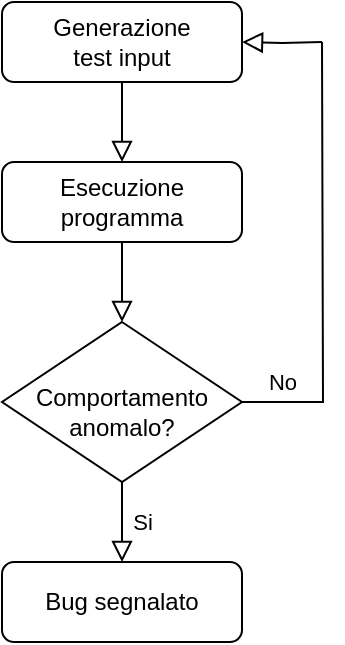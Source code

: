 <mxfile version="26.1.1" pages="3">
  <diagram id="C5RBs43oDa-KdzZeNtuy" name="Page-1">
    <mxGraphModel dx="768" dy="434" grid="1" gridSize="10" guides="1" tooltips="1" connect="1" arrows="1" fold="1" page="1" pageScale="1" pageWidth="827" pageHeight="1169" math="0" shadow="0">
      <root>
        <mxCell id="WIyWlLk6GJQsqaUBKTNV-0" />
        <mxCell id="WIyWlLk6GJQsqaUBKTNV-1" parent="WIyWlLk6GJQsqaUBKTNV-0" />
        <mxCell id="WIyWlLk6GJQsqaUBKTNV-2" value="" style="rounded=0;html=1;jettySize=auto;orthogonalLoop=1;fontSize=11;endArrow=block;endFill=0;endSize=8;strokeWidth=1;shadow=0;labelBackgroundColor=none;edgeStyle=orthogonalEdgeStyle;entryX=0.5;entryY=0;entryDx=0;entryDy=0;" parent="WIyWlLk6GJQsqaUBKTNV-1" source="WIyWlLk6GJQsqaUBKTNV-3" target="2_le9uJdAOXQryCShzbI-1" edge="1">
          <mxGeometry relative="1" as="geometry">
            <mxPoint x="220" y="170" as="targetPoint" />
          </mxGeometry>
        </mxCell>
        <mxCell id="WIyWlLk6GJQsqaUBKTNV-3" value="Generazione&lt;br&gt;test input" style="rounded=1;whiteSpace=wrap;html=1;fontSize=12;glass=0;strokeWidth=1;shadow=0;" parent="WIyWlLk6GJQsqaUBKTNV-1" vertex="1">
          <mxGeometry x="160" y="80" width="120" height="40" as="geometry" />
        </mxCell>
        <mxCell id="WIyWlLk6GJQsqaUBKTNV-4" value="Yes" style="rounded=0;html=1;jettySize=auto;orthogonalLoop=1;fontSize=11;endArrow=block;endFill=0;endSize=8;strokeWidth=1;shadow=0;labelBackgroundColor=none;edgeStyle=orthogonalEdgeStyle;" parent="WIyWlLk6GJQsqaUBKTNV-1" edge="1">
          <mxGeometry y="20" relative="1" as="geometry">
            <mxPoint as="offset" />
            <mxPoint x="220" y="250" as="sourcePoint" />
          </mxGeometry>
        </mxCell>
        <mxCell id="WIyWlLk6GJQsqaUBKTNV-5" value="No" style="edgeStyle=orthogonalEdgeStyle;rounded=0;html=1;jettySize=auto;orthogonalLoop=1;fontSize=11;endArrow=block;endFill=0;endSize=8;strokeWidth=1;shadow=0;labelBackgroundColor=none;" parent="WIyWlLk6GJQsqaUBKTNV-1" edge="1">
          <mxGeometry y="10" relative="1" as="geometry">
            <mxPoint as="offset" />
            <mxPoint x="320" y="210" as="targetPoint" />
          </mxGeometry>
        </mxCell>
        <mxCell id="WIyWlLk6GJQsqaUBKTNV-8" value="Si" style="rounded=0;html=1;jettySize=auto;orthogonalLoop=1;fontSize=11;endArrow=block;endFill=0;endSize=8;strokeWidth=1;shadow=0;labelBackgroundColor=none;edgeStyle=orthogonalEdgeStyle;exitX=0.5;exitY=1;exitDx=0;exitDy=0;" parent="WIyWlLk6GJQsqaUBKTNV-1" source="2_le9uJdAOXQryCShzbI-0" target="WIyWlLk6GJQsqaUBKTNV-11" edge="1">
          <mxGeometry y="10" relative="1" as="geometry">
            <mxPoint as="offset" />
            <mxPoint x="220" y="370" as="sourcePoint" />
          </mxGeometry>
        </mxCell>
        <mxCell id="WIyWlLk6GJQsqaUBKTNV-9" value="Yes" style="edgeStyle=orthogonalEdgeStyle;rounded=0;html=1;jettySize=auto;orthogonalLoop=1;fontSize=11;endArrow=block;endFill=0;endSize=8;strokeWidth=1;shadow=0;labelBackgroundColor=none;" parent="WIyWlLk6GJQsqaUBKTNV-1" edge="1">
          <mxGeometry y="10" relative="1" as="geometry">
            <mxPoint as="offset" />
            <mxPoint x="270" y="330" as="sourcePoint" />
          </mxGeometry>
        </mxCell>
        <mxCell id="WIyWlLk6GJQsqaUBKTNV-11" value="Bug segnalato" style="rounded=1;whiteSpace=wrap;html=1;fontSize=12;glass=0;strokeWidth=1;shadow=0;" parent="WIyWlLk6GJQsqaUBKTNV-1" vertex="1">
          <mxGeometry x="160" y="360" width="120" height="40" as="geometry" />
        </mxCell>
        <mxCell id="2_le9uJdAOXQryCShzbI-0" value="&lt;div&gt;&lt;br&gt;&lt;/div&gt;&lt;div&gt;Comportamento&lt;/div&gt;&lt;div&gt;anomalo?&lt;/div&gt;" style="rhombus;whiteSpace=wrap;html=1;shadow=0;fontFamily=Helvetica;fontSize=12;align=center;strokeWidth=1;spacing=6;spacingTop=-4;" parent="WIyWlLk6GJQsqaUBKTNV-1" vertex="1">
          <mxGeometry x="160" y="240" width="120" height="80" as="geometry" />
        </mxCell>
        <mxCell id="2_le9uJdAOXQryCShzbI-1" value="Esecuzione&lt;br&gt;programma" style="rounded=1;whiteSpace=wrap;html=1;fontSize=12;glass=0;strokeWidth=1;shadow=0;" parent="WIyWlLk6GJQsqaUBKTNV-1" vertex="1">
          <mxGeometry x="160" y="160" width="120" height="40" as="geometry" />
        </mxCell>
        <mxCell id="2_le9uJdAOXQryCShzbI-10" value="" style="rounded=0;html=1;jettySize=auto;orthogonalLoop=1;fontSize=11;endArrow=block;endFill=0;endSize=8;strokeWidth=1;shadow=0;labelBackgroundColor=none;edgeStyle=orthogonalEdgeStyle;entryX=0.5;entryY=0;entryDx=0;entryDy=0;exitX=0.5;exitY=1;exitDx=0;exitDy=0;" parent="WIyWlLk6GJQsqaUBKTNV-1" source="2_le9uJdAOXQryCShzbI-1" target="2_le9uJdAOXQryCShzbI-0" edge="1">
          <mxGeometry relative="1" as="geometry">
            <mxPoint x="219.74" y="200" as="sourcePoint" />
            <mxPoint x="219.74" y="240" as="targetPoint" />
          </mxGeometry>
        </mxCell>
        <mxCell id="2_le9uJdAOXQryCShzbI-12" value="" style="rounded=0;html=1;jettySize=auto;orthogonalLoop=1;fontSize=11;endArrow=block;endFill=0;endSize=8;strokeWidth=1;shadow=0;labelBackgroundColor=none;edgeStyle=orthogonalEdgeStyle;entryX=1;entryY=0.5;entryDx=0;entryDy=0;" parent="WIyWlLk6GJQsqaUBKTNV-1" target="WIyWlLk6GJQsqaUBKTNV-3" edge="1">
          <mxGeometry relative="1" as="geometry">
            <mxPoint x="320" y="100" as="sourcePoint" />
            <mxPoint x="230" y="170" as="targetPoint" />
          </mxGeometry>
        </mxCell>
        <mxCell id="2_le9uJdAOXQryCShzbI-14" value="No" style="rounded=0;html=1;jettySize=auto;orthogonalLoop=1;fontSize=11;endArrow=none;endFill=0;endSize=8;strokeWidth=1;shadow=0;labelBackgroundColor=none;edgeStyle=orthogonalEdgeStyle;exitX=1;exitY=0.5;exitDx=0;exitDy=0;startFill=0;" parent="WIyWlLk6GJQsqaUBKTNV-1" source="2_le9uJdAOXQryCShzbI-0" edge="1">
          <mxGeometry x="-0.819" y="10" relative="1" as="geometry">
            <mxPoint as="offset" />
            <mxPoint x="300" y="280" as="sourcePoint" />
            <mxPoint x="320" y="100" as="targetPoint" />
          </mxGeometry>
        </mxCell>
      </root>
    </mxGraphModel>
  </diagram>
  <diagram id="fQzG9FDBHjtTZfhxsWhm" name="Pagina-2">
    <mxGraphModel dx="1114" dy="629" grid="1" gridSize="10" guides="1" tooltips="1" connect="1" arrows="1" fold="1" page="1" pageScale="1" pageWidth="827" pageHeight="1169" math="0" shadow="0">
      <root>
        <mxCell id="0" />
        <mxCell id="1" parent="0" />
        <mxCell id="4Zr4ibk4Q6zuj0zjEnXS-1" value="Ownership kind" style="rounded=1;fillColor=#BABABA;strokeColor=none;shadow=1;gradientColor=none;fontStyle=0;fontColor=default;fontSize=16;labelBorderColor=none;textShadow=0;labelBackgroundColor=none;fontFamily=Computer Modern;fontSource=https%3A%2F%2Ffonts.googleapis.com%2Fcss%3Ffamily%3DComputer%2BModern;rotation=0;" vertex="1" parent="1">
          <mxGeometry x="422" y="220" width="190" height="50" as="geometry" />
        </mxCell>
        <mxCell id="4Zr4ibk4Q6zuj0zjEnXS-2" value="Data Ownership" style="rounded=1;fillColor=#BABABA;strokeColor=none;shadow=1;fontStyle=0;fontSize=16;fontFamily=Computer Modern;fontSource=https%3A%2F%2Ffonts.googleapis.com%2Fcss%3Ffamily%3DComputer%2BModern;rotation=0;" vertex="1" parent="1">
          <mxGeometry x="422" y="320" width="190" height="50" as="geometry" />
        </mxCell>
        <mxCell id="4Zr4ibk4Q6zuj0zjEnXS-3" value="Shared" style="rounded=1;fillColor=#BABABA;strokeColor=none;shadow=1;gradientColor=none;fontStyle=0;fontColor=default;fontSize=16;fontFamily=Computer Modern;fontSource=https%3A%2F%2Ffonts.googleapis.com%2Fcss%3Ffamily%3DComputer%2BModern;" vertex="1" parent="1">
          <mxGeometry x="290" y="450" width="190" height="50" as="geometry" />
        </mxCell>
        <mxCell id="4Zr4ibk4Q6zuj0zjEnXS-4" value="Exclusive" style="rounded=1;fillColor=#BABABA;strokeColor=none;shadow=1;gradientColor=none;fontStyle=0;fontColor=default;fontSize=16;fontFamily=Computer Modern;fontSource=https%3A%2F%2Ffonts.googleapis.com%2Fcss%3Ffamily%3DComputer%2BModern;" vertex="1" parent="1">
          <mxGeometry x="560" y="450" width="190" height="50" as="geometry" />
        </mxCell>
        <mxCell id="4Zr4ibk4Q6zuj0zjEnXS-5" value="" style="edgeStyle=elbowEdgeStyle;elbow=vertical;strokeWidth=1;endArrow=block;endFill=1;fontStyle=0;strokeColor=default;shadow=0;flowAnimation=0;startSize=6;fontFamily=Computer Modern;fontSize=16;fontSource=https%3A%2F%2Ffonts.googleapis.com%2Fcss%3Ffamily%3DComputer%2BModern;" edge="1" parent="1" source="4Zr4ibk4Q6zuj0zjEnXS-1" target="4Zr4ibk4Q6zuj0zjEnXS-2">
          <mxGeometry x="22" y="165.5" width="100" height="100" as="geometry">
            <mxPoint x="-218" y="245.5" as="sourcePoint" />
            <mxPoint x="-118" y="145.5" as="targetPoint" />
          </mxGeometry>
        </mxCell>
        <mxCell id="4Zr4ibk4Q6zuj0zjEnXS-6" value="" style="edgeStyle=elbowEdgeStyle;elbow=vertical;strokeWidth=1;endArrow=block;endFill=1;fontStyle=0;strokeColor=default;shadow=0;flowAnimation=0;startSize=6;fontFamily=Computer Modern;fontSize=16;fontSource=https%3A%2F%2Ffonts.googleapis.com%2Fcss%3Ffamily%3DComputer%2BModern;" edge="1" parent="1" source="4Zr4ibk4Q6zuj0zjEnXS-2" target="4Zr4ibk4Q6zuj0zjEnXS-3">
          <mxGeometry x="22" y="165.5" width="100" height="100" as="geometry">
            <mxPoint x="-218" y="245.5" as="sourcePoint" />
            <mxPoint x="-118" y="145.5" as="targetPoint" />
          </mxGeometry>
        </mxCell>
        <mxCell id="4Zr4ibk4Q6zuj0zjEnXS-7" value="" style="edgeStyle=elbowEdgeStyle;elbow=vertical;strokeWidth=1;endArrow=block;endFill=1;fontStyle=0;strokeColor=default;fontColor=default;labelBackgroundColor=default;rounded=1;curved=0;shadow=0;flowAnimation=0;startSize=6;fontFamily=Computer Modern;fontSize=16;fontSource=https%3A%2F%2Ffonts.googleapis.com%2Fcss%3Ffamily%3DComputer%2BModern;" edge="1" parent="1" source="4Zr4ibk4Q6zuj0zjEnXS-2" target="4Zr4ibk4Q6zuj0zjEnXS-4">
          <mxGeometry x="22" y="165.5" width="100" height="100" as="geometry">
            <mxPoint x="-218" y="245.5" as="sourcePoint" />
            <mxPoint x="-118" y="145.5" as="targetPoint" />
          </mxGeometry>
        </mxCell>
        <mxCell id="4Zr4ibk4Q6zuj0zjEnXS-8" value="Shared" style="rounded=1;fillColor=#BABABA;strokeColor=none;shadow=1;gradientColor=none;fontStyle=0;fontColor=default;fontSize=16;fontFamily=Computer Modern;fontSource=https%3A%2F%2Ffonts.googleapis.com%2Fcss%3Ffamily%3DComputer%2BModern;" vertex="1" parent="1">
          <mxGeometry x="680" y="580" width="190" height="50" as="geometry" />
        </mxCell>
        <mxCell id="4Zr4ibk4Q6zuj0zjEnXS-9" value="Shared" style="rounded=1;fillColor=#BABABA;strokeColor=none;shadow=1;gradientColor=none;fontStyle=0;fontColor=default;fontSize=16;fontFamily=Computer Modern;fontSource=https%3A%2F%2Ffonts.googleapis.com%2Fcss%3Ffamily%3DComputer%2BModern;" vertex="1" parent="1">
          <mxGeometry x="437" y="580" width="193" height="50" as="geometry" />
        </mxCell>
        <mxCell id="4Zr4ibk4Q6zuj0zjEnXS-10" value="" style="edgeStyle=elbowEdgeStyle;elbow=vertical;strokeWidth=1;endArrow=block;endFill=1;fontStyle=0;strokeColor=default;entryX=0.45;entryY=-0.05;entryDx=0;entryDy=0;entryPerimeter=0;exitX=0.5;exitY=1;exitDx=0;exitDy=0;shadow=0;flowAnimation=0;startSize=6;fontFamily=Computer Modern;fontSize=16;fontSource=https%3A%2F%2Ffonts.googleapis.com%2Fcss%3Ffamily%3DComputer%2BModern;" edge="1" parent="1" source="4Zr4ibk4Q6zuj0zjEnXS-4" target="4Zr4ibk4Q6zuj0zjEnXS-9">
          <mxGeometry x="22" y="165.5" width="100" height="100" as="geometry">
            <mxPoint x="661" y="495.5" as="sourcePoint" />
            <mxPoint x="531" y="551.5" as="targetPoint" />
          </mxGeometry>
        </mxCell>
        <mxCell id="4Zr4ibk4Q6zuj0zjEnXS-11" value="" style="edgeStyle=elbowEdgeStyle;elbow=vertical;strokeWidth=1;endArrow=block;endFill=1;fontStyle=0;strokeColor=default;entryX=0.54;entryY=-0.05;entryDx=0;entryDy=0;entryPerimeter=0;exitX=0.5;exitY=1;exitDx=0;exitDy=0;shadow=0;flowAnimation=0;startSize=6;fontFamily=Computer Modern;fontSize=16;fontSource=https%3A%2F%2Ffonts.googleapis.com%2Fcss%3Ffamily%3DComputer%2BModern;" edge="1" parent="1" source="4Zr4ibk4Q6zuj0zjEnXS-4" target="4Zr4ibk4Q6zuj0zjEnXS-8">
          <mxGeometry x="22" y="165.5" width="100" height="100" as="geometry">
            <mxPoint x="661" y="495.5" as="sourcePoint" />
            <mxPoint x="789" y="551.5" as="targetPoint" />
          </mxGeometry>
        </mxCell>
      </root>
    </mxGraphModel>
  </diagram>
  <diagram id="dpHPjryEs16BboOV0v19" name="Pagina-3">
    <mxGraphModel dx="1136" dy="617" grid="1" gridSize="10" guides="1" tooltips="1" connect="1" arrows="1" fold="1" page="1" pageScale="1" pageWidth="827" pageHeight="1169" math="0" shadow="0">
      <root>
        <mxCell id="0" />
        <mxCell id="1" parent="0" />
        <mxCell id="VLyv8HnNJZv4mXBcmU7d-5" value="&lt;font&gt;Applicazione&lt;/font&gt;" style="rounded=0;whiteSpace=wrap;html=1;fontFamily=Georgia;" vertex="1" parent="1">
          <mxGeometry x="300" y="360" width="140" height="40" as="geometry" />
        </mxCell>
        <mxCell id="VLyv8HnNJZv4mXBcmU7d-6" value="Presentazione" style="rounded=0;whiteSpace=wrap;html=1;fillColor=#f5f5f5;fontColor=#333333;strokeColor=#666666;fontFamily=Georgia;" vertex="1" parent="1">
          <mxGeometry x="300" y="420" width="140" height="40" as="geometry" />
        </mxCell>
        <mxCell id="VLyv8HnNJZv4mXBcmU7d-7" value="Sessione" style="rounded=0;whiteSpace=wrap;html=1;fillColor=#f5f5f5;fontColor=#333333;strokeColor=#666666;fontFamily=Georgia;" vertex="1" parent="1">
          <mxGeometry x="300" y="460" width="140" height="40" as="geometry" />
        </mxCell>
        <mxCell id="VLyv8HnNJZv4mXBcmU7d-8" value="Trasferimento" style="rounded=0;whiteSpace=wrap;html=1;fontFamily=Georgia;" vertex="1" parent="1">
          <mxGeometry x="300" y="520" width="140" height="40" as="geometry" />
        </mxCell>
        <mxCell id="VLyv8HnNJZv4mXBcmU7d-13" value="Rete" style="rounded=0;whiteSpace=wrap;html=1;fontFamily=Georgia;" vertex="1" parent="1">
          <mxGeometry x="300" y="560" width="140" height="40" as="geometry" />
        </mxCell>
        <mxCell id="VLyv8HnNJZv4mXBcmU7d-14" value="Collegamento" style="rounded=0;whiteSpace=wrap;html=1;fontFamily=Georgia;" vertex="1" parent="1">
          <mxGeometry x="300" y="600" width="140" height="40" as="geometry" />
        </mxCell>
        <mxCell id="VLyv8HnNJZv4mXBcmU7d-15" value="Livello fisico" style="rounded=0;whiteSpace=wrap;html=1;fontFamily=Georgia;" vertex="1" parent="1">
          <mxGeometry x="300" y="640" width="140" height="40" as="geometry" />
        </mxCell>
        <mxCell id="VLyv8HnNJZv4mXBcmU7d-19" value="" style="shape=curlyBracket;whiteSpace=wrap;html=1;rounded=1;flipH=1;labelPosition=right;verticalLabelPosition=middle;align=left;verticalAlign=middle;strokeWidth=2;size=0.5;fontSize=12;spacing=2;fontFamily=Georgia;" vertex="1" parent="1">
          <mxGeometry x="460" y="410" width="20" height="100" as="geometry" />
        </mxCell>
        <mxCell id="VLyv8HnNJZv4mXBcmU7d-24" value="&lt;i&gt;&lt;font style=&quot;font-size: 16px;&quot; face=&quot;Georgia&quot;&gt;Middleware DDS&lt;/font&gt;&lt;/i&gt;" style="text;html=1;align=center;verticalAlign=middle;resizable=0;points=[];autosize=1;strokeColor=none;fillColor=none;fontSize=18;" vertex="1" parent="1">
          <mxGeometry x="480" y="440" width="150" height="40" as="geometry" />
        </mxCell>
        <mxCell id="qQWGJeBHWRiaET2Ss2xA-1" value="" style="rounded=1;whiteSpace=wrap;html=1;strokeColor=none;fillColor=#BAC8D3;fontSize=24;fontColor=#23445D;align=center;opacity=20;" vertex="1" parent="1">
          <mxGeometry x="250" y="320" width="400" height="400" as="geometry" />
        </mxCell>
      </root>
    </mxGraphModel>
  </diagram>
</mxfile>
